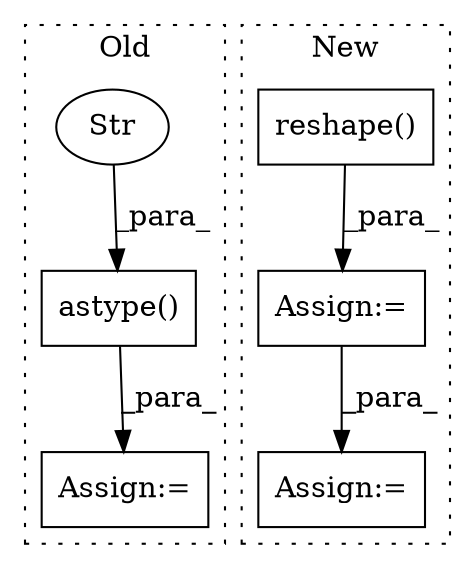 digraph G {
subgraph cluster0 {
1 [label="astype()" a="75" s="7505,7560" l="48,1" shape="box"];
4 [label="Str" a="66" s="7553" l="7" shape="ellipse"];
5 [label="Assign:=" a="68" s="7501" l="4" shape="box"];
label = "Old";
style="dotted";
}
subgraph cluster1 {
2 [label="reshape()" a="75" s="8680,8699" l="11,1" shape="box"];
3 [label="Assign:=" a="68" s="8912" l="5" shape="box"];
6 [label="Assign:=" a="68" s="8634" l="3" shape="box"];
label = "New";
style="dotted";
}
1 -> 5 [label="_para_"];
2 -> 6 [label="_para_"];
4 -> 1 [label="_para_"];
6 -> 3 [label="_para_"];
}